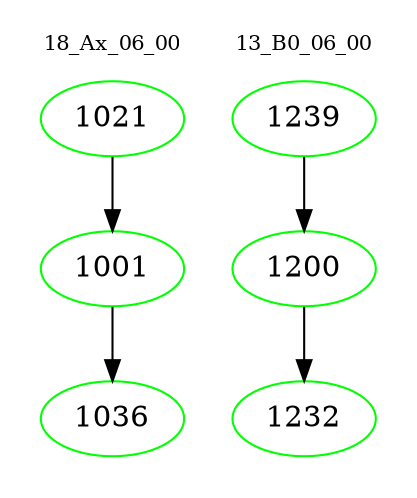 digraph{
subgraph cluster_0 {
color = white
label = "18_Ax_06_00";
fontsize=10;
T0_1021 [label="1021", color="green"]
T0_1021 -> T0_1001 [color="black"]
T0_1001 [label="1001", color="green"]
T0_1001 -> T0_1036 [color="black"]
T0_1036 [label="1036", color="green"]
}
subgraph cluster_1 {
color = white
label = "13_B0_06_00";
fontsize=10;
T1_1239 [label="1239", color="green"]
T1_1239 -> T1_1200 [color="black"]
T1_1200 [label="1200", color="green"]
T1_1200 -> T1_1232 [color="black"]
T1_1232 [label="1232", color="green"]
}
}
